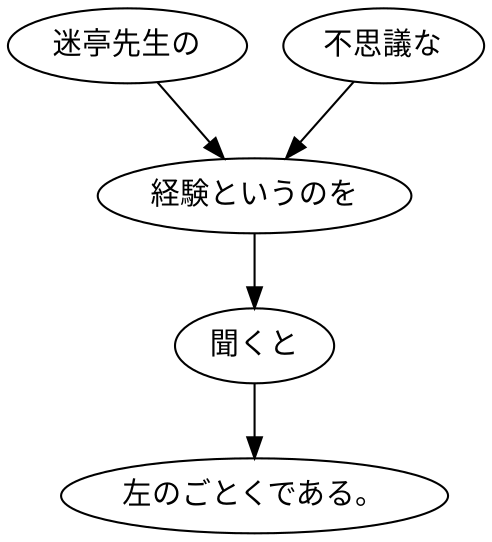 digraph graph1039 {
	node0 [label="迷亭先生の"];
	node1 [label="不思議な"];
	node2 [label="経験というのを"];
	node3 [label="聞くと"];
	node4 [label="左のごとくである。"];
	node0 -> node2;
	node1 -> node2;
	node2 -> node3;
	node3 -> node4;
}
